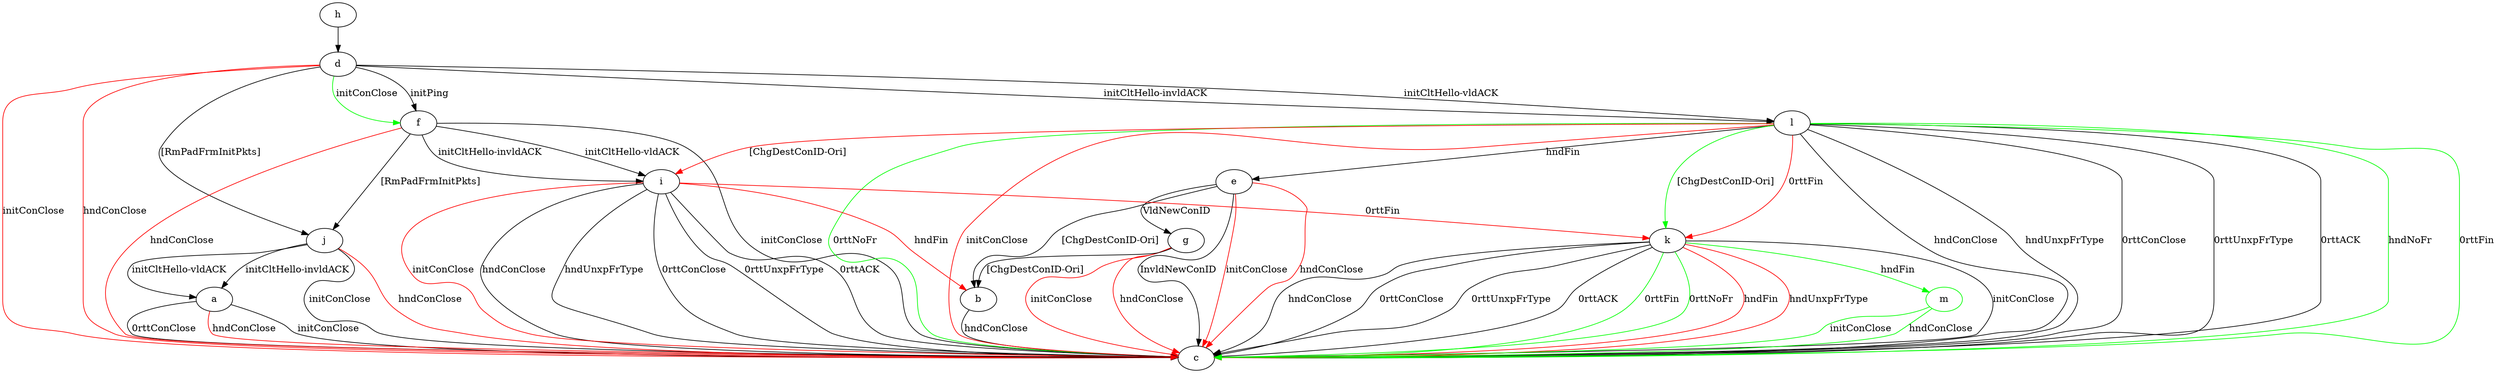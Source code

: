digraph "" {
	a -> c	[key=0,
		label="initConClose "];
	a -> c	[key=1,
		label="0rttConClose "];
	a -> c	[key=2,
		color=red,
		label="hndConClose "];
	b -> c	[key=0,
		label="hndConClose "];
	d -> c	[key=0,
		color=red,
		label="initConClose "];
	d -> c	[key=1,
		color=red,
		label="hndConClose "];
	d -> f	[key=0,
		label="initPing "];
	d -> f	[key=1,
		color=green,
		label="initConClose "];
	d -> j	[key=0,
		label="[RmPadFrmInitPkts] "];
	d -> l	[key=0,
		label="initCltHello-vldACK "];
	d -> l	[key=1,
		label="initCltHello-invldACK "];
	e -> b	[key=0,
		label="[ChgDestConID-Ori] "];
	e -> c	[key=0,
		label="InvldNewConID "];
	e -> c	[key=1,
		color=red,
		label="initConClose "];
	e -> c	[key=2,
		color=red,
		label="hndConClose "];
	e -> g	[key=0,
		label="VldNewConID "];
	f -> c	[key=0,
		label="initConClose "];
	f -> c	[key=1,
		color=red,
		label="hndConClose "];
	f -> i	[key=0,
		label="initCltHello-vldACK "];
	f -> i	[key=1,
		label="initCltHello-invldACK "];
	f -> j	[key=0,
		label="[RmPadFrmInitPkts] "];
	g -> b	[key=0,
		label="[ChgDestConID-Ori] "];
	g -> c	[key=0,
		color=red,
		label="initConClose "];
	g -> c	[key=1,
		color=red,
		label="hndConClose "];
	h -> d	[key=0];
	i -> b	[key=0,
		color=red,
		label="hndFin "];
	i -> c	[key=0,
		label="hndConClose "];
	i -> c	[key=1,
		label="hndUnxpFrType "];
	i -> c	[key=2,
		label="0rttConClose "];
	i -> c	[key=3,
		label="0rttUnxpFrType "];
	i -> c	[key=4,
		label="0rttACK "];
	i -> c	[key=5,
		color=red,
		label="initConClose "];
	i -> k	[key=0,
		color=red,
		label="0rttFin "];
	j -> a	[key=0,
		label="initCltHello-vldACK "];
	j -> a	[key=1,
		label="initCltHello-invldACK "];
	j -> c	[key=0,
		label="initConClose "];
	j -> c	[key=1,
		color=red,
		label="hndConClose "];
	k -> c	[key=0,
		label="initConClose "];
	k -> c	[key=1,
		label="hndConClose "];
	k -> c	[key=2,
		label="0rttConClose "];
	k -> c	[key=3,
		label="0rttUnxpFrType "];
	k -> c	[key=4,
		label="0rttACK "];
	k -> c	[key=5,
		color=green,
		label="0rttFin "];
	k -> c	[key=6,
		color=green,
		label="0rttNoFr "];
	k -> c	[key=7,
		color=red,
		label="hndFin "];
	k -> c	[key=8,
		color=red,
		label="hndUnxpFrType "];
	m	[color=green];
	k -> m	[key=0,
		color=green,
		label="hndFin "];
	l -> c	[key=0,
		label="hndConClose "];
	l -> c	[key=1,
		label="hndUnxpFrType "];
	l -> c	[key=2,
		label="0rttConClose "];
	l -> c	[key=3,
		label="0rttUnxpFrType "];
	l -> c	[key=4,
		label="0rttACK "];
	l -> c	[key=5,
		color=green,
		label="hndNoFr "];
	l -> c	[key=6,
		color=green,
		label="0rttFin "];
	l -> c	[key=7,
		color=green,
		label="0rttNoFr "];
	l -> c	[key=8,
		color=red,
		label="initConClose "];
	l -> e	[key=0,
		label="hndFin "];
	l -> i	[key=0,
		color=red,
		label="[ChgDestConID-Ori] "];
	l -> k	[key=0,
		color=green,
		label="[ChgDestConID-Ori] "];
	l -> k	[key=1,
		color=red,
		label="0rttFin "];
	m -> c	[key=0,
		color=green,
		label="initConClose "];
	m -> c	[key=1,
		color=green,
		label="hndConClose "];
}
